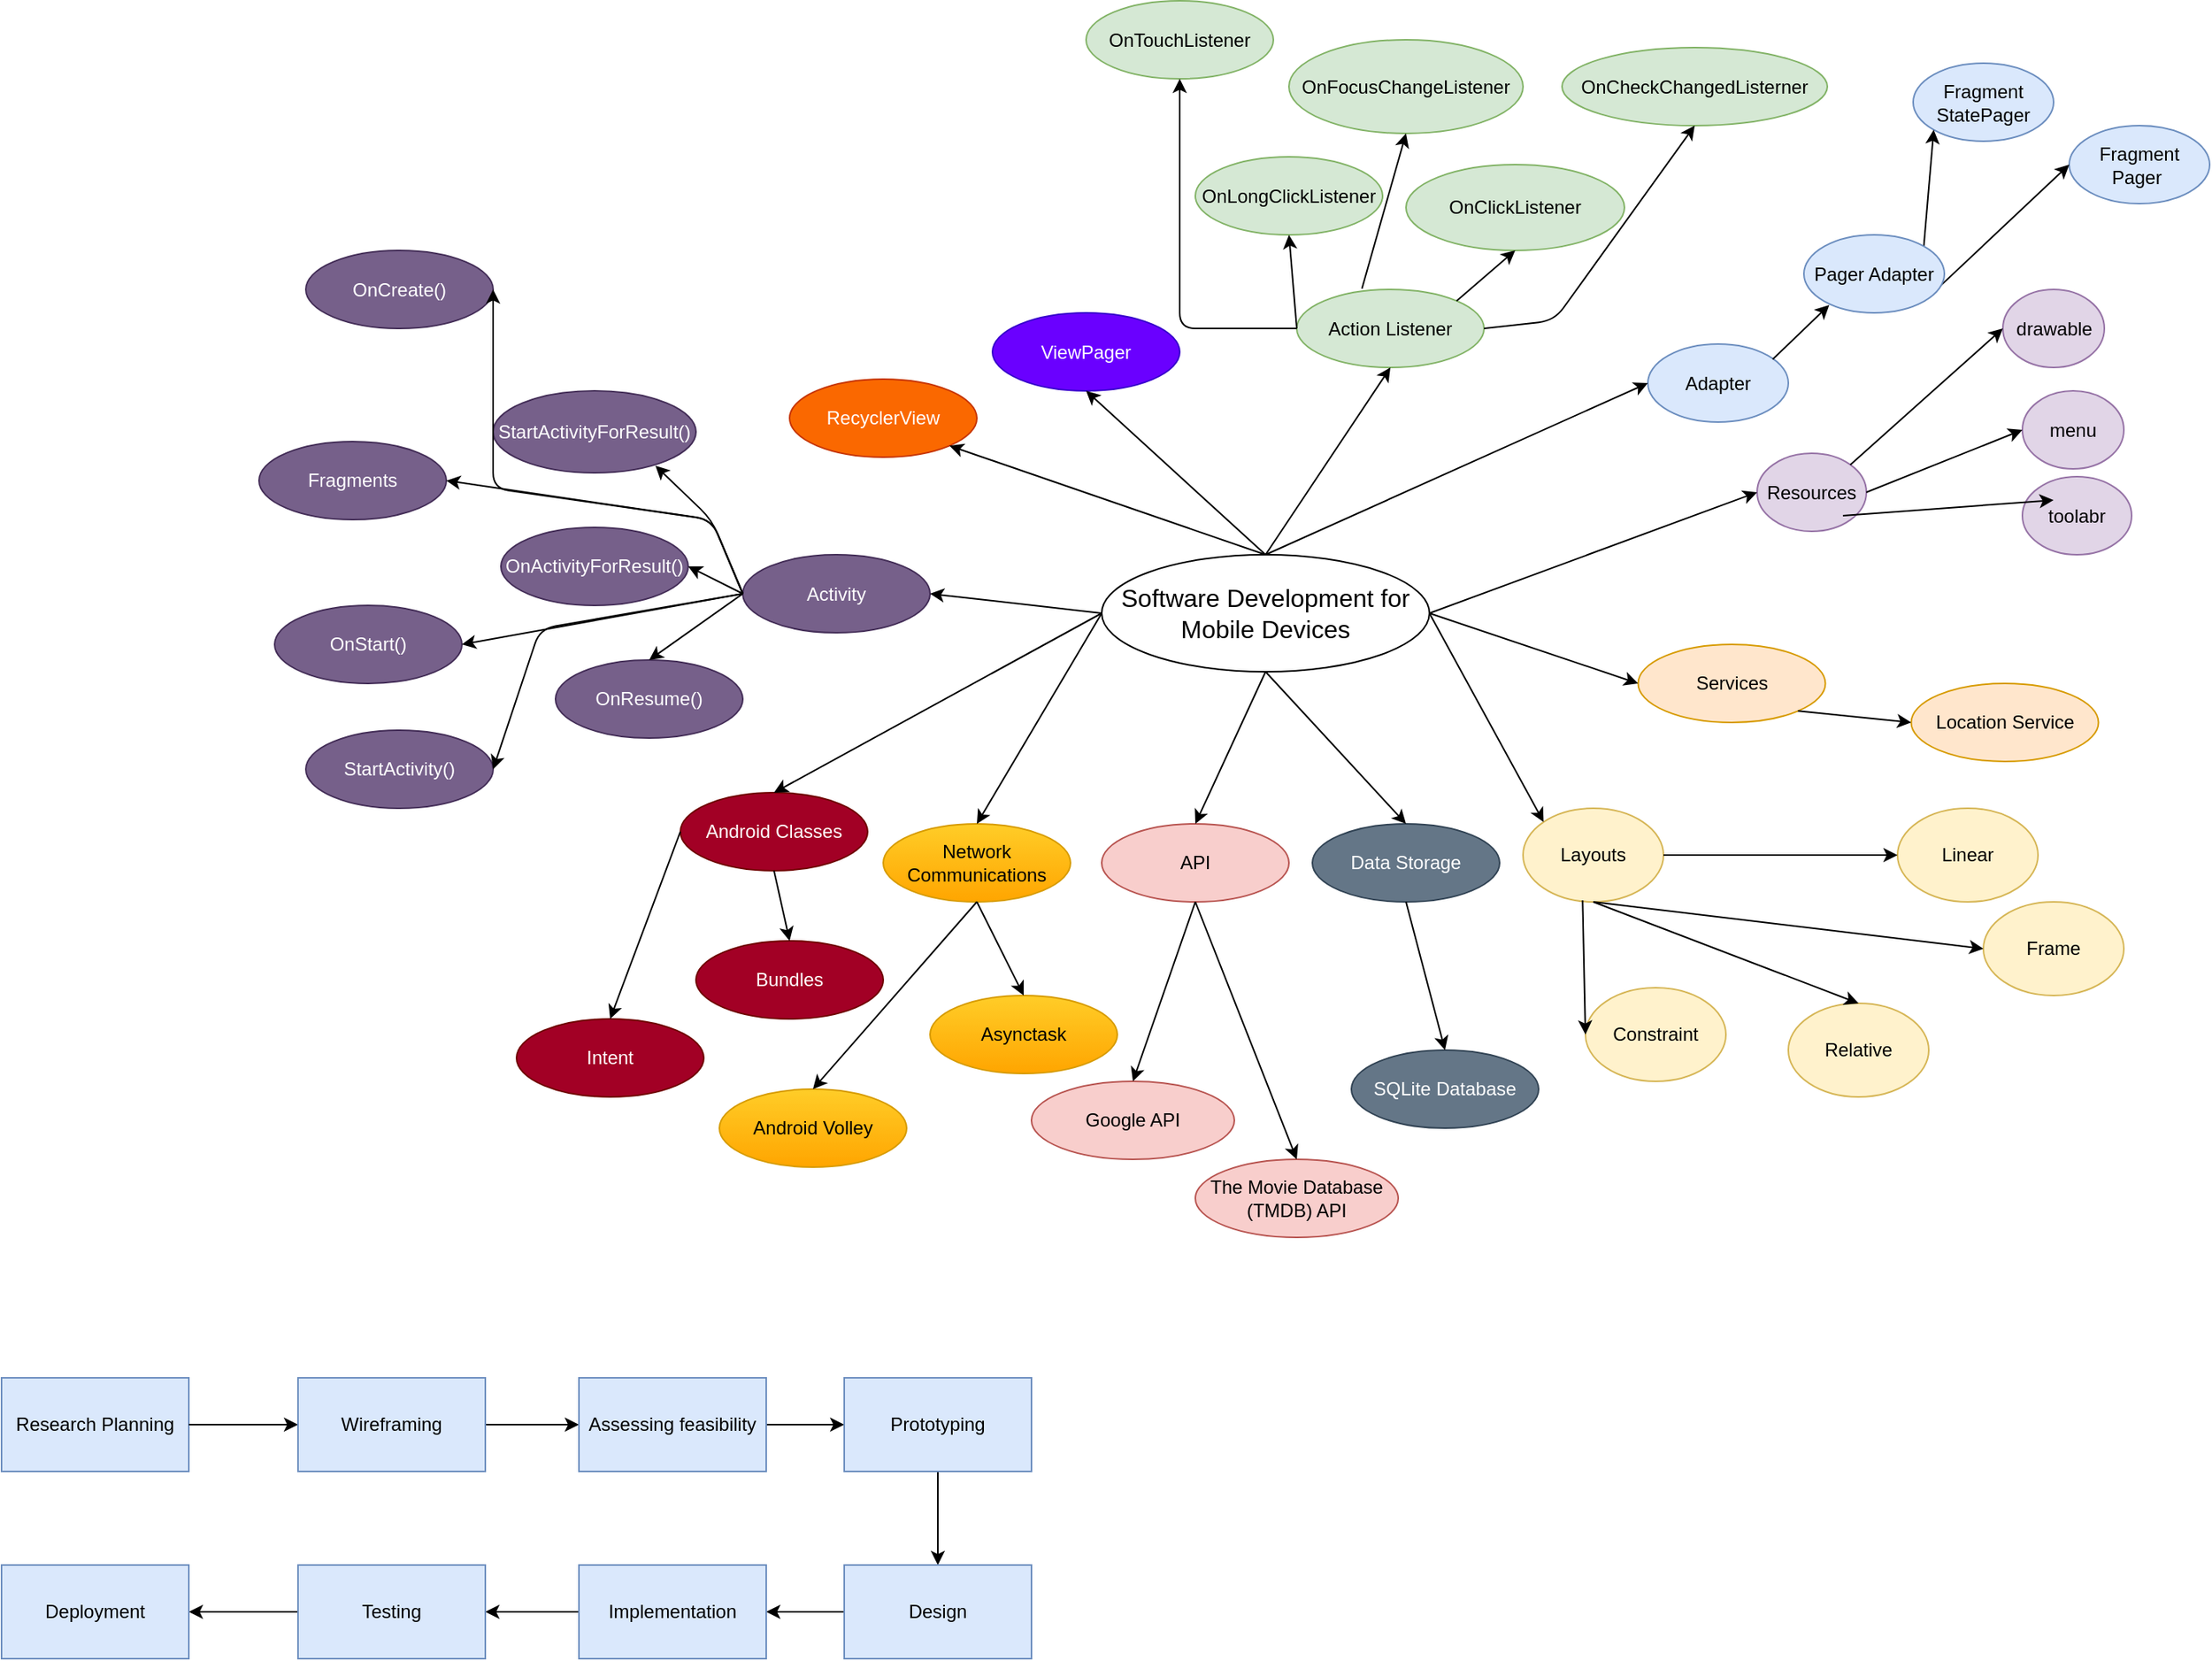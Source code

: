 <mxfile version="13.10.9" type="github">
  <diagram id="_IcGMIGTIdPKFYpLK2mo" name="Page-1">
    <mxGraphModel dx="4063" dy="2131" grid="1" gridSize="10" guides="1" tooltips="1" connect="1" arrows="1" fold="1" page="1" pageScale="1" pageWidth="850" pageHeight="1100" math="0" shadow="0">
      <root>
        <mxCell id="0" />
        <mxCell id="1" parent="0" />
        <mxCell id="GZ2_ms9fhdKO5eDh5p_e-1" value="&lt;font style=&quot;font-size: 16px&quot;&gt;Software Development for Mobile Devices&lt;/font&gt;" style="ellipse;whiteSpace=wrap;html=1;" parent="1" vertex="1">
          <mxGeometry x="800" y="372.5" width="210" height="75" as="geometry" />
        </mxCell>
        <mxCell id="vNKZ11IszwrZXHyL2043-1" value="Research Planning" style="rounded=0;whiteSpace=wrap;html=1;fillColor=#dae8fc;strokeColor=#6c8ebf;" parent="1" vertex="1">
          <mxGeometry x="95" y="900" width="120" height="60" as="geometry" />
        </mxCell>
        <mxCell id="vNKZ11IszwrZXHyL2043-2" value="" style="endArrow=classic;html=1;exitX=1;exitY=0.5;exitDx=0;exitDy=0;" parent="1" source="vNKZ11IszwrZXHyL2043-1" edge="1">
          <mxGeometry width="50" height="50" relative="1" as="geometry">
            <mxPoint x="265" y="950" as="sourcePoint" />
            <mxPoint x="285" y="930" as="targetPoint" />
          </mxGeometry>
        </mxCell>
        <mxCell id="vNKZ11IszwrZXHyL2043-14" value="" style="edgeStyle=orthogonalEdgeStyle;rounded=0;orthogonalLoop=1;jettySize=auto;html=1;" parent="1" source="vNKZ11IszwrZXHyL2043-3" target="vNKZ11IszwrZXHyL2043-4" edge="1">
          <mxGeometry relative="1" as="geometry" />
        </mxCell>
        <mxCell id="vNKZ11IszwrZXHyL2043-3" value="Wireframing" style="rounded=0;whiteSpace=wrap;html=1;fillColor=#dae8fc;strokeColor=#6c8ebf;" parent="1" vertex="1">
          <mxGeometry x="285" y="900" width="120" height="60" as="geometry" />
        </mxCell>
        <mxCell id="vNKZ11IszwrZXHyL2043-15" value="" style="edgeStyle=orthogonalEdgeStyle;rounded=0;orthogonalLoop=1;jettySize=auto;html=1;" parent="1" source="vNKZ11IszwrZXHyL2043-4" target="vNKZ11IszwrZXHyL2043-5" edge="1">
          <mxGeometry relative="1" as="geometry" />
        </mxCell>
        <mxCell id="vNKZ11IszwrZXHyL2043-4" value="Assessing feasibility" style="rounded=0;whiteSpace=wrap;html=1;fillColor=#dae8fc;strokeColor=#6c8ebf;" parent="1" vertex="1">
          <mxGeometry x="465" y="900" width="120" height="60" as="geometry" />
        </mxCell>
        <mxCell id="vNKZ11IszwrZXHyL2043-16" value="" style="edgeStyle=orthogonalEdgeStyle;rounded=0;orthogonalLoop=1;jettySize=auto;html=1;" parent="1" source="vNKZ11IszwrZXHyL2043-5" target="vNKZ11IszwrZXHyL2043-7" edge="1">
          <mxGeometry relative="1" as="geometry" />
        </mxCell>
        <mxCell id="vNKZ11IszwrZXHyL2043-5" value="Prototyping" style="rounded=0;whiteSpace=wrap;html=1;fillColor=#dae8fc;strokeColor=#6c8ebf;" parent="1" vertex="1">
          <mxGeometry x="635" y="900" width="120" height="60" as="geometry" />
        </mxCell>
        <mxCell id="vNKZ11IszwrZXHyL2043-17" value="" style="edgeStyle=orthogonalEdgeStyle;rounded=0;orthogonalLoop=1;jettySize=auto;html=1;" parent="1" source="vNKZ11IszwrZXHyL2043-7" target="vNKZ11IszwrZXHyL2043-8" edge="1">
          <mxGeometry relative="1" as="geometry" />
        </mxCell>
        <mxCell id="vNKZ11IszwrZXHyL2043-7" value="Design" style="rounded=0;whiteSpace=wrap;html=1;fillColor=#dae8fc;strokeColor=#6c8ebf;" parent="1" vertex="1">
          <mxGeometry x="635" y="1020" width="120" height="60" as="geometry" />
        </mxCell>
        <mxCell id="vNKZ11IszwrZXHyL2043-18" value="" style="edgeStyle=orthogonalEdgeStyle;rounded=0;orthogonalLoop=1;jettySize=auto;html=1;" parent="1" source="vNKZ11IszwrZXHyL2043-8" target="vNKZ11IszwrZXHyL2043-9" edge="1">
          <mxGeometry relative="1" as="geometry" />
        </mxCell>
        <mxCell id="vNKZ11IszwrZXHyL2043-8" value="Implementation" style="rounded=0;whiteSpace=wrap;html=1;fillColor=#dae8fc;strokeColor=#6c8ebf;" parent="1" vertex="1">
          <mxGeometry x="465" y="1020" width="120" height="60" as="geometry" />
        </mxCell>
        <mxCell id="vNKZ11IszwrZXHyL2043-19" value="" style="edgeStyle=orthogonalEdgeStyle;rounded=0;orthogonalLoop=1;jettySize=auto;html=1;" parent="1" source="vNKZ11IszwrZXHyL2043-9" target="vNKZ11IszwrZXHyL2043-10" edge="1">
          <mxGeometry relative="1" as="geometry" />
        </mxCell>
        <mxCell id="vNKZ11IszwrZXHyL2043-9" value="Testing" style="rounded=0;whiteSpace=wrap;html=1;fillColor=#dae8fc;strokeColor=#6c8ebf;" parent="1" vertex="1">
          <mxGeometry x="285" y="1020" width="120" height="60" as="geometry" />
        </mxCell>
        <mxCell id="vNKZ11IszwrZXHyL2043-10" value="Deployment" style="rounded=0;whiteSpace=wrap;html=1;fillColor=#dae8fc;strokeColor=#6c8ebf;" parent="1" vertex="1">
          <mxGeometry x="95" y="1020" width="120" height="60" as="geometry" />
        </mxCell>
        <mxCell id="vNKZ11IszwrZXHyL2043-20" value="Layouts" style="ellipse;whiteSpace=wrap;html=1;fillColor=#fff2cc;strokeColor=#d6b656;" parent="1" vertex="1">
          <mxGeometry x="1070" y="535" width="90" height="60" as="geometry" />
        </mxCell>
        <mxCell id="vNKZ11IszwrZXHyL2043-21" value="Adapter" style="ellipse;whiteSpace=wrap;html=1;fillColor=#dae8fc;strokeColor=#6c8ebf;" parent="1" vertex="1">
          <mxGeometry x="1150" y="237.5" width="90" height="50" as="geometry" />
        </mxCell>
        <mxCell id="vNKZ11IszwrZXHyL2043-22" value="Services" style="ellipse;whiteSpace=wrap;html=1;fillColor=#ffe6cc;strokeColor=#d79b00;" parent="1" vertex="1">
          <mxGeometry x="1143.75" y="430" width="120" height="50" as="geometry" />
        </mxCell>
        <mxCell id="vNKZ11IszwrZXHyL2043-25" value="Action Listener" style="ellipse;whiteSpace=wrap;html=1;fillColor=#d5e8d4;strokeColor=#82b366;" parent="1" vertex="1">
          <mxGeometry x="925" y="202.5" width="120" height="50" as="geometry" />
        </mxCell>
        <mxCell id="vNKZ11IszwrZXHyL2043-26" value="Relative" style="ellipse;whiteSpace=wrap;html=1;fillColor=#fff2cc;strokeColor=#d6b656;" parent="1" vertex="1">
          <mxGeometry x="1240" y="660" width="90" height="60" as="geometry" />
        </mxCell>
        <mxCell id="vNKZ11IszwrZXHyL2043-27" value="Constraint" style="ellipse;whiteSpace=wrap;html=1;fillColor=#fff2cc;strokeColor=#d6b656;" parent="1" vertex="1">
          <mxGeometry x="1110" y="650" width="90" height="60" as="geometry" />
        </mxCell>
        <mxCell id="vNKZ11IszwrZXHyL2043-28" value="Linear" style="ellipse;whiteSpace=wrap;html=1;fillColor=#fff2cc;strokeColor=#d6b656;" parent="1" vertex="1">
          <mxGeometry x="1310" y="535" width="90" height="60" as="geometry" />
        </mxCell>
        <mxCell id="vNKZ11IszwrZXHyL2043-29" value="Frame" style="ellipse;whiteSpace=wrap;html=1;fillColor=#fff2cc;strokeColor=#d6b656;" parent="1" vertex="1">
          <mxGeometry x="1365" y="595" width="90" height="60" as="geometry" />
        </mxCell>
        <mxCell id="vNKZ11IszwrZXHyL2043-35" value="" style="endArrow=classic;html=1;exitX=1;exitY=0.5;exitDx=0;exitDy=0;entryX=0;entryY=0.5;entryDx=0;entryDy=0;" parent="1" source="vNKZ11IszwrZXHyL2043-20" target="vNKZ11IszwrZXHyL2043-28" edge="1">
          <mxGeometry width="50" height="50" relative="1" as="geometry">
            <mxPoint x="1095" y="665" as="sourcePoint" />
            <mxPoint x="1145" y="665" as="targetPoint" />
          </mxGeometry>
        </mxCell>
        <mxCell id="vNKZ11IszwrZXHyL2043-36" value="" style="endArrow=classic;html=1;exitX=0.5;exitY=1;exitDx=0;exitDy=0;entryX=0;entryY=0.5;entryDx=0;entryDy=0;" parent="1" source="vNKZ11IszwrZXHyL2043-20" target="vNKZ11IszwrZXHyL2043-29" edge="1">
          <mxGeometry width="50" height="50" relative="1" as="geometry">
            <mxPoint x="995" y="755" as="sourcePoint" />
            <mxPoint x="1045" y="705" as="targetPoint" />
          </mxGeometry>
        </mxCell>
        <mxCell id="vNKZ11IszwrZXHyL2043-37" value="" style="endArrow=classic;html=1;exitX=0.424;exitY=0.983;exitDx=0;exitDy=0;exitPerimeter=0;entryX=0;entryY=0.5;entryDx=0;entryDy=0;" parent="1" source="vNKZ11IszwrZXHyL2043-20" target="vNKZ11IszwrZXHyL2043-27" edge="1">
          <mxGeometry width="50" height="50" relative="1" as="geometry">
            <mxPoint x="925" y="745" as="sourcePoint" />
            <mxPoint x="975" y="695" as="targetPoint" />
          </mxGeometry>
        </mxCell>
        <mxCell id="vNKZ11IszwrZXHyL2043-39" value="Fragment Pager&amp;nbsp;" style="ellipse;whiteSpace=wrap;html=1;fillColor=#dae8fc;strokeColor=#6c8ebf;" parent="1" vertex="1">
          <mxGeometry x="1420" y="97.5" width="90" height="50" as="geometry" />
        </mxCell>
        <mxCell id="vNKZ11IszwrZXHyL2043-40" value="Fragment StatePager" style="ellipse;whiteSpace=wrap;html=1;fillColor=#dae8fc;strokeColor=#6c8ebf;" parent="1" vertex="1">
          <mxGeometry x="1320" y="57.5" width="90" height="50" as="geometry" />
        </mxCell>
        <mxCell id="vNKZ11IszwrZXHyL2043-41" value="" style="endArrow=classic;html=1;exitX=1;exitY=1;exitDx=0;exitDy=0;entryX=0;entryY=0.5;entryDx=0;entryDy=0;" parent="1" source="vNKZ11IszwrZXHyL2043-53" target="vNKZ11IszwrZXHyL2043-39" edge="1">
          <mxGeometry width="50" height="50" relative="1" as="geometry">
            <mxPoint x="1220" y="507.5" as="sourcePoint" />
            <mxPoint x="1270" y="457.5" as="targetPoint" />
          </mxGeometry>
        </mxCell>
        <mxCell id="vNKZ11IszwrZXHyL2043-42" value="" style="endArrow=classic;html=1;exitX=1;exitY=0;exitDx=0;exitDy=0;entryX=0;entryY=1;entryDx=0;entryDy=0;" parent="1" source="vNKZ11IszwrZXHyL2043-53" target="vNKZ11IszwrZXHyL2043-40" edge="1">
          <mxGeometry width="50" height="50" relative="1" as="geometry">
            <mxPoint x="1430" y="337.5" as="sourcePoint" />
            <mxPoint x="1480" y="287.5" as="targetPoint" />
          </mxGeometry>
        </mxCell>
        <mxCell id="vNKZ11IszwrZXHyL2043-43" value="OnClickListener" style="ellipse;whiteSpace=wrap;html=1;fillColor=#d5e8d4;strokeColor=#82b366;" parent="1" vertex="1">
          <mxGeometry x="995" y="122.5" width="140" height="55" as="geometry" />
        </mxCell>
        <mxCell id="vNKZ11IszwrZXHyL2043-44" value="OnCheckChangedListerner" style="ellipse;whiteSpace=wrap;html=1;fillColor=#d5e8d4;strokeColor=#82b366;" parent="1" vertex="1">
          <mxGeometry x="1095" y="47.5" width="170" height="50" as="geometry" />
        </mxCell>
        <mxCell id="vNKZ11IszwrZXHyL2043-45" value="OnTouchListener" style="ellipse;whiteSpace=wrap;html=1;fillColor=#d5e8d4;strokeColor=#82b366;" parent="1" vertex="1">
          <mxGeometry x="790" y="17.5" width="120" height="50" as="geometry" />
        </mxCell>
        <mxCell id="vNKZ11IszwrZXHyL2043-46" value="OnLongClickListener" style="ellipse;whiteSpace=wrap;html=1;fillColor=#d5e8d4;strokeColor=#82b366;" parent="1" vertex="1">
          <mxGeometry x="860" y="117.5" width="120" height="50" as="geometry" />
        </mxCell>
        <mxCell id="vNKZ11IszwrZXHyL2043-47" value="OnFocusChangeListener" style="ellipse;whiteSpace=wrap;html=1;fillColor=#d5e8d4;strokeColor=#82b366;" parent="1" vertex="1">
          <mxGeometry x="920" y="42.5" width="150" height="60" as="geometry" />
        </mxCell>
        <mxCell id="vNKZ11IszwrZXHyL2043-48" value="" style="endArrow=classic;html=1;exitX=0;exitY=0.5;exitDx=0;exitDy=0;entryX=0.5;entryY=1;entryDx=0;entryDy=0;" parent="1" source="vNKZ11IszwrZXHyL2043-25" target="vNKZ11IszwrZXHyL2043-46" edge="1">
          <mxGeometry width="50" height="50" relative="1" as="geometry">
            <mxPoint x="925" y="342.5" as="sourcePoint" />
            <mxPoint x="975" y="292.5" as="targetPoint" />
          </mxGeometry>
        </mxCell>
        <mxCell id="vNKZ11IszwrZXHyL2043-49" value="" style="endArrow=classic;html=1;entryX=0.5;entryY=1;entryDx=0;entryDy=0;exitX=0;exitY=0.5;exitDx=0;exitDy=0;" parent="1" source="vNKZ11IszwrZXHyL2043-25" target="vNKZ11IszwrZXHyL2043-45" edge="1">
          <mxGeometry width="50" height="50" relative="1" as="geometry">
            <mxPoint x="865" y="332.5" as="sourcePoint" />
            <mxPoint x="915" y="282.5" as="targetPoint" />
            <Array as="points">
              <mxPoint x="850" y="227.5" />
            </Array>
          </mxGeometry>
        </mxCell>
        <mxCell id="vNKZ11IszwrZXHyL2043-50" value="" style="endArrow=classic;html=1;entryX=0.5;entryY=1;entryDx=0;entryDy=0;exitX=1;exitY=0.5;exitDx=0;exitDy=0;" parent="1" source="vNKZ11IszwrZXHyL2043-25" target="vNKZ11IszwrZXHyL2043-44" edge="1">
          <mxGeometry width="50" height="50" relative="1" as="geometry">
            <mxPoint x="925" y="332.5" as="sourcePoint" />
            <mxPoint x="975" y="282.5" as="targetPoint" />
            <Array as="points">
              <mxPoint x="1090" y="222.5" />
            </Array>
          </mxGeometry>
        </mxCell>
        <mxCell id="vNKZ11IszwrZXHyL2043-51" value="" style="endArrow=classic;html=1;entryX=0.5;entryY=1;entryDx=0;entryDy=0;exitX=0.348;exitY=-0.009;exitDx=0;exitDy=0;exitPerimeter=0;" parent="1" source="vNKZ11IszwrZXHyL2043-25" target="vNKZ11IszwrZXHyL2043-47" edge="1">
          <mxGeometry width="50" height="50" relative="1" as="geometry">
            <mxPoint x="915" y="322.5" as="sourcePoint" />
            <mxPoint x="965" y="272.5" as="targetPoint" />
          </mxGeometry>
        </mxCell>
        <mxCell id="vNKZ11IszwrZXHyL2043-52" value="" style="endArrow=classic;html=1;entryX=0.5;entryY=1;entryDx=0;entryDy=0;exitX=1;exitY=0;exitDx=0;exitDy=0;" parent="1" source="vNKZ11IszwrZXHyL2043-25" target="vNKZ11IszwrZXHyL2043-43" edge="1">
          <mxGeometry width="50" height="50" relative="1" as="geometry">
            <mxPoint x="905" y="302.5" as="sourcePoint" />
            <mxPoint x="955" y="252.5" as="targetPoint" />
          </mxGeometry>
        </mxCell>
        <mxCell id="vNKZ11IszwrZXHyL2043-53" value="Pager Adapter" style="ellipse;whiteSpace=wrap;html=1;fillColor=#dae8fc;strokeColor=#6c8ebf;" parent="1" vertex="1">
          <mxGeometry x="1250" y="167.5" width="90" height="50" as="geometry" />
        </mxCell>
        <mxCell id="vNKZ11IszwrZXHyL2043-54" value="" style="endArrow=classic;html=1;exitX=1;exitY=0;exitDx=0;exitDy=0;entryX=0;entryY=1;entryDx=0;entryDy=0;" parent="1" edge="1">
          <mxGeometry width="50" height="50" relative="1" as="geometry">
            <mxPoint x="1230.004" y="247.239" as="sourcePoint" />
            <mxPoint x="1266.196" y="212.501" as="targetPoint" />
          </mxGeometry>
        </mxCell>
        <mxCell id="vNKZ11IszwrZXHyL2043-55" value="Location Service" style="ellipse;whiteSpace=wrap;html=1;fillColor=#ffe6cc;strokeColor=#d79b00;" parent="1" vertex="1">
          <mxGeometry x="1318.75" y="455" width="120" height="50" as="geometry" />
        </mxCell>
        <mxCell id="vNKZ11IszwrZXHyL2043-56" value="API" style="ellipse;whiteSpace=wrap;html=1;fillColor=#f8cecc;strokeColor=#b85450;" parent="1" vertex="1">
          <mxGeometry x="800" y="545" width="120" height="50" as="geometry" />
        </mxCell>
        <mxCell id="vNKZ11IszwrZXHyL2043-57" value="Resources" style="ellipse;whiteSpace=wrap;html=1;fillColor=#e1d5e7;strokeColor=#9673a6;" parent="1" vertex="1">
          <mxGeometry x="1220" y="307.5" width="70" height="50" as="geometry" />
        </mxCell>
        <mxCell id="vNKZ11IszwrZXHyL2043-59" value="drawable" style="ellipse;whiteSpace=wrap;html=1;fillColor=#e1d5e7;strokeColor=#9673a6;" parent="1" vertex="1">
          <mxGeometry x="1377.5" y="202.5" width="65" height="50" as="geometry" />
        </mxCell>
        <mxCell id="vNKZ11IszwrZXHyL2043-60" value="menu" style="ellipse;whiteSpace=wrap;html=1;fillColor=#e1d5e7;strokeColor=#9673a6;" parent="1" vertex="1">
          <mxGeometry x="1390" y="267.5" width="65" height="50" as="geometry" />
        </mxCell>
        <mxCell id="vNKZ11IszwrZXHyL2043-61" value="toolabr" style="ellipse;whiteSpace=wrap;html=1;fillColor=#e1d5e7;strokeColor=#9673a6;" parent="1" vertex="1">
          <mxGeometry x="1390" y="322.5" width="70" height="50" as="geometry" />
        </mxCell>
        <mxCell id="vNKZ11IszwrZXHyL2043-62" value="" style="endArrow=classic;html=1;exitX=1;exitY=1;exitDx=0;exitDy=0;entryX=0;entryY=0.5;entryDx=0;entryDy=0;" parent="1" source="vNKZ11IszwrZXHyL2043-22" target="vNKZ11IszwrZXHyL2043-55" edge="1">
          <mxGeometry width="50" height="50" relative="1" as="geometry">
            <mxPoint x="1033.75" y="705" as="sourcePoint" />
            <mxPoint x="1083.75" y="655" as="targetPoint" />
          </mxGeometry>
        </mxCell>
        <mxCell id="vNKZ11IszwrZXHyL2043-63" value="" style="endArrow=classic;html=1;exitX=1;exitY=0;exitDx=0;exitDy=0;entryX=0;entryY=0.5;entryDx=0;entryDy=0;" parent="1" source="vNKZ11IszwrZXHyL2043-57" target="vNKZ11IszwrZXHyL2043-59" edge="1">
          <mxGeometry width="50" height="50" relative="1" as="geometry">
            <mxPoint x="1595" y="557.5" as="sourcePoint" />
            <mxPoint x="1645" y="507.5" as="targetPoint" />
          </mxGeometry>
        </mxCell>
        <mxCell id="vNKZ11IszwrZXHyL2043-64" value="" style="endArrow=classic;html=1;exitX=1;exitY=0.5;exitDx=0;exitDy=0;entryX=0;entryY=0.5;entryDx=0;entryDy=0;" parent="1" source="vNKZ11IszwrZXHyL2043-57" target="vNKZ11IszwrZXHyL2043-60" edge="1">
          <mxGeometry width="50" height="50" relative="1" as="geometry">
            <mxPoint x="1555" y="427.5" as="sourcePoint" />
            <mxPoint x="1605" y="377.5" as="targetPoint" />
          </mxGeometry>
        </mxCell>
        <mxCell id="vNKZ11IszwrZXHyL2043-65" value="" style="endArrow=classic;html=1;exitX=0.5;exitY=1;exitDx=0;exitDy=0;entryX=0;entryY=0.5;entryDx=0;entryDy=0;" parent="1" edge="1">
          <mxGeometry width="50" height="50" relative="1" as="geometry">
            <mxPoint x="1275" y="347.5" as="sourcePoint" />
            <mxPoint x="1410" y="337.5" as="targetPoint" />
          </mxGeometry>
        </mxCell>
        <mxCell id="vNKZ11IszwrZXHyL2043-66" value="Google API" style="ellipse;whiteSpace=wrap;html=1;fillColor=#f8cecc;strokeColor=#b85450;" parent="1" vertex="1">
          <mxGeometry x="755" y="710" width="130" height="50" as="geometry" />
        </mxCell>
        <mxCell id="vNKZ11IszwrZXHyL2043-67" value="The Movie Database (TMDB) API" style="ellipse;whiteSpace=wrap;html=1;fillColor=#f8cecc;strokeColor=#b85450;" parent="1" vertex="1">
          <mxGeometry x="860" y="760" width="130" height="50" as="geometry" />
        </mxCell>
        <mxCell id="vNKZ11IszwrZXHyL2043-69" value="Data Storage" style="ellipse;whiteSpace=wrap;html=1;fillColor=#647687;strokeColor=#314354;fontColor=#ffffff;" parent="1" vertex="1">
          <mxGeometry x="935" y="545" width="120" height="50" as="geometry" />
        </mxCell>
        <mxCell id="vNKZ11IszwrZXHyL2043-70" value="SQLite Database" style="ellipse;whiteSpace=wrap;html=1;fillColor=#647687;strokeColor=#314354;fontColor=#ffffff;" parent="1" vertex="1">
          <mxGeometry x="960" y="690" width="120" height="50" as="geometry" />
        </mxCell>
        <mxCell id="vNKZ11IszwrZXHyL2043-72" value="" style="endArrow=classic;html=1;entryX=0.5;entryY=0;entryDx=0;entryDy=0;exitX=0.5;exitY=1;exitDx=0;exitDy=0;" parent="1" source="vNKZ11IszwrZXHyL2043-69" target="vNKZ11IszwrZXHyL2043-70" edge="1">
          <mxGeometry width="50" height="50" relative="1" as="geometry">
            <mxPoint x="300" y="820" as="sourcePoint" />
            <mxPoint x="350" y="770" as="targetPoint" />
          </mxGeometry>
        </mxCell>
        <mxCell id="vNKZ11IszwrZXHyL2043-75" value="Network Communications" style="ellipse;whiteSpace=wrap;html=1;fillColor=#ffcd28;strokeColor=#d79b00;gradientColor=#ffa500;" parent="1" vertex="1">
          <mxGeometry x="660" y="545" width="120" height="50" as="geometry" />
        </mxCell>
        <mxCell id="vNKZ11IszwrZXHyL2043-76" value="Android Volley" style="ellipse;whiteSpace=wrap;html=1;fillColor=#ffcd28;strokeColor=#d79b00;gradientColor=#ffa500;" parent="1" vertex="1">
          <mxGeometry x="555" y="715" width="120" height="50" as="geometry" />
        </mxCell>
        <mxCell id="vNKZ11IszwrZXHyL2043-77" value="Asynctask" style="ellipse;whiteSpace=wrap;html=1;fillColor=#ffcd28;strokeColor=#d79b00;gradientColor=#ffa500;" parent="1" vertex="1">
          <mxGeometry x="690" y="655" width="120" height="50" as="geometry" />
        </mxCell>
        <mxCell id="vNKZ11IszwrZXHyL2043-78" value="" style="endArrow=classic;html=1;exitX=0.5;exitY=1;exitDx=0;exitDy=0;entryX=0.5;entryY=0;entryDx=0;entryDy=0;" parent="1" source="vNKZ11IszwrZXHyL2043-56" target="vNKZ11IszwrZXHyL2043-66" edge="1">
          <mxGeometry width="50" height="50" relative="1" as="geometry">
            <mxPoint x="360" y="670" as="sourcePoint" />
            <mxPoint x="410" y="620" as="targetPoint" />
          </mxGeometry>
        </mxCell>
        <mxCell id="vNKZ11IszwrZXHyL2043-79" value="" style="endArrow=classic;html=1;exitX=0.5;exitY=1;exitDx=0;exitDy=0;entryX=0.5;entryY=0;entryDx=0;entryDy=0;" parent="1" source="vNKZ11IszwrZXHyL2043-56" target="vNKZ11IszwrZXHyL2043-67" edge="1">
          <mxGeometry width="50" height="50" relative="1" as="geometry">
            <mxPoint x="700" y="800" as="sourcePoint" />
            <mxPoint x="750" y="750" as="targetPoint" />
          </mxGeometry>
        </mxCell>
        <mxCell id="vNKZ11IszwrZXHyL2043-80" value="" style="endArrow=classic;html=1;entryX=0.5;entryY=0;entryDx=0;entryDy=0;exitX=0.5;exitY=1;exitDx=0;exitDy=0;" parent="1" source="vNKZ11IszwrZXHyL2043-75" target="vNKZ11IszwrZXHyL2043-76" edge="1">
          <mxGeometry width="50" height="50" relative="1" as="geometry">
            <mxPoint x="180" y="630" as="sourcePoint" />
            <mxPoint x="230" y="580" as="targetPoint" />
          </mxGeometry>
        </mxCell>
        <mxCell id="vNKZ11IszwrZXHyL2043-81" value="" style="endArrow=classic;html=1;entryX=0.5;entryY=0;entryDx=0;entryDy=0;exitX=0.5;exitY=1;exitDx=0;exitDy=0;" parent="1" source="vNKZ11IszwrZXHyL2043-75" target="vNKZ11IszwrZXHyL2043-77" edge="1">
          <mxGeometry width="50" height="50" relative="1" as="geometry">
            <mxPoint x="170" y="660" as="sourcePoint" />
            <mxPoint x="220" y="610" as="targetPoint" />
          </mxGeometry>
        </mxCell>
        <mxCell id="vNKZ11IszwrZXHyL2043-86" value="" style="endArrow=classic;html=1;exitX=0.5;exitY=1;exitDx=0;exitDy=0;entryX=0.5;entryY=0;entryDx=0;entryDy=0;" parent="1" source="vNKZ11IszwrZXHyL2043-20" target="vNKZ11IszwrZXHyL2043-26" edge="1">
          <mxGeometry width="50" height="50" relative="1" as="geometry">
            <mxPoint x="940" y="640" as="sourcePoint" />
            <mxPoint x="990" y="590" as="targetPoint" />
          </mxGeometry>
        </mxCell>
        <mxCell id="qQE6cvNpX0UEHmi42WXw-1" value="RecyclerView" style="ellipse;whiteSpace=wrap;html=1;fillColor=#fa6800;strokeColor=#C73500;fontColor=#ffffff;" vertex="1" parent="1">
          <mxGeometry x="600" y="260" width="120" height="50" as="geometry" />
        </mxCell>
        <mxCell id="qQE6cvNpX0UEHmi42WXw-2" value="Intent" style="ellipse;whiteSpace=wrap;html=1;fillColor=#a20025;strokeColor=#6F0000;fontColor=#ffffff;" vertex="1" parent="1">
          <mxGeometry x="425" y="670" width="120" height="50" as="geometry" />
        </mxCell>
        <mxCell id="qQE6cvNpX0UEHmi42WXw-3" value="Bundles" style="ellipse;whiteSpace=wrap;html=1;fillColor=#a20025;strokeColor=#6F0000;fontColor=#ffffff;" vertex="1" parent="1">
          <mxGeometry x="540" y="620" width="120" height="50" as="geometry" />
        </mxCell>
        <mxCell id="qQE6cvNpX0UEHmi42WXw-4" value="ViewPager" style="ellipse;whiteSpace=wrap;html=1;fillColor=#6a00ff;strokeColor=#3700CC;fontColor=#ffffff;" vertex="1" parent="1">
          <mxGeometry x="730" y="217.5" width="120" height="50" as="geometry" />
        </mxCell>
        <mxCell id="qQE6cvNpX0UEHmi42WXw-5" value="Android Classes" style="ellipse;whiteSpace=wrap;html=1;fillColor=#a20025;strokeColor=#6F0000;fontColor=#ffffff;" vertex="1" parent="1">
          <mxGeometry x="530" y="525" width="120" height="50" as="geometry" />
        </mxCell>
        <mxCell id="qQE6cvNpX0UEHmi42WXw-6" value="" style="endArrow=classic;html=1;entryX=0.5;entryY=0;entryDx=0;entryDy=0;exitX=0;exitY=0.5;exitDx=0;exitDy=0;" edge="1" parent="1" source="qQE6cvNpX0UEHmi42WXw-5" target="qQE6cvNpX0UEHmi42WXw-2">
          <mxGeometry width="50" height="50" relative="1" as="geometry">
            <mxPoint x="320" y="740" as="sourcePoint" />
            <mxPoint x="370" y="690" as="targetPoint" />
          </mxGeometry>
        </mxCell>
        <mxCell id="qQE6cvNpX0UEHmi42WXw-7" value="" style="endArrow=classic;html=1;entryX=0.5;entryY=0;entryDx=0;entryDy=0;exitX=0.5;exitY=1;exitDx=0;exitDy=0;" edge="1" parent="1" source="qQE6cvNpX0UEHmi42WXw-5" target="qQE6cvNpX0UEHmi42WXw-3">
          <mxGeometry width="50" height="50" relative="1" as="geometry">
            <mxPoint x="370" y="810" as="sourcePoint" />
            <mxPoint x="420" y="760" as="targetPoint" />
          </mxGeometry>
        </mxCell>
        <mxCell id="qQE6cvNpX0UEHmi42WXw-17" value="Fragments" style="ellipse;whiteSpace=wrap;html=1;fillColor=#76608a;strokeColor=#432D57;fontColor=#ffffff;" vertex="1" parent="1">
          <mxGeometry x="260" y="300" width="120" height="50" as="geometry" />
        </mxCell>
        <mxCell id="qQE6cvNpX0UEHmi42WXw-20" value="OnResume()" style="ellipse;whiteSpace=wrap;html=1;fillColor=#76608a;strokeColor=#432D57;fontColor=#ffffff;" vertex="1" parent="1">
          <mxGeometry x="450" y="440" width="120" height="50" as="geometry" />
        </mxCell>
        <mxCell id="qQE6cvNpX0UEHmi42WXw-21" value="OnActivityForResult()" style="ellipse;whiteSpace=wrap;html=1;fillColor=#76608a;strokeColor=#432D57;fontColor=#ffffff;" vertex="1" parent="1">
          <mxGeometry x="415" y="355" width="120" height="50" as="geometry" />
        </mxCell>
        <mxCell id="qQE6cvNpX0UEHmi42WXw-22" value="Activity" style="ellipse;whiteSpace=wrap;html=1;fillColor=#76608a;strokeColor=#432D57;fontColor=#ffffff;" vertex="1" parent="1">
          <mxGeometry x="570" y="372.5" width="120" height="50" as="geometry" />
        </mxCell>
        <mxCell id="qQE6cvNpX0UEHmi42WXw-23" value="StartActivityForResult()" style="ellipse;whiteSpace=wrap;html=1;fillColor=#76608a;strokeColor=#432D57;fontColor=#ffffff;" vertex="1" parent="1">
          <mxGeometry x="410" y="267.5" width="130" height="52.5" as="geometry" />
        </mxCell>
        <mxCell id="qQE6cvNpX0UEHmi42WXw-24" value="StartActivity()" style="ellipse;whiteSpace=wrap;html=1;fillColor=#76608a;strokeColor=#432D57;fontColor=#ffffff;" vertex="1" parent="1">
          <mxGeometry x="290" y="485" width="120" height="50" as="geometry" />
        </mxCell>
        <mxCell id="qQE6cvNpX0UEHmi42WXw-25" value="OnStart()" style="ellipse;whiteSpace=wrap;html=1;fillColor=#76608a;strokeColor=#432D57;fontColor=#ffffff;" vertex="1" parent="1">
          <mxGeometry x="270" y="405" width="120" height="50" as="geometry" />
        </mxCell>
        <mxCell id="qQE6cvNpX0UEHmi42WXw-26" value="OnCreate()" style="ellipse;whiteSpace=wrap;html=1;fillColor=#76608a;strokeColor=#432D57;fontColor=#ffffff;" vertex="1" parent="1">
          <mxGeometry x="290" y="177.5" width="120" height="50" as="geometry" />
        </mxCell>
        <mxCell id="qQE6cvNpX0UEHmi42WXw-27" value="" style="endArrow=classic;html=1;exitX=0;exitY=0.5;exitDx=0;exitDy=0;entryX=1;entryY=0.5;entryDx=0;entryDy=0;" edge="1" parent="1" source="qQE6cvNpX0UEHmi42WXw-22" target="qQE6cvNpX0UEHmi42WXw-25">
          <mxGeometry width="50" height="50" relative="1" as="geometry">
            <mxPoint x="380" y="610" as="sourcePoint" />
            <mxPoint x="430" y="560" as="targetPoint" />
          </mxGeometry>
        </mxCell>
        <mxCell id="qQE6cvNpX0UEHmi42WXw-28" value="" style="endArrow=classic;html=1;entryX=1;entryY=0.5;entryDx=0;entryDy=0;exitX=0;exitY=0.5;exitDx=0;exitDy=0;" edge="1" parent="1" source="qQE6cvNpX0UEHmi42WXw-22" target="qQE6cvNpX0UEHmi42WXw-24">
          <mxGeometry width="50" height="50" relative="1" as="geometry">
            <mxPoint x="360" y="570" as="sourcePoint" />
            <mxPoint x="410" y="520" as="targetPoint" />
            <Array as="points">
              <mxPoint x="440" y="420" />
            </Array>
          </mxGeometry>
        </mxCell>
        <mxCell id="qQE6cvNpX0UEHmi42WXw-29" value="" style="endArrow=classic;html=1;entryX=0.5;entryY=0;entryDx=0;entryDy=0;exitX=0;exitY=0.5;exitDx=0;exitDy=0;" edge="1" parent="1" source="qQE6cvNpX0UEHmi42WXw-22" target="qQE6cvNpX0UEHmi42WXw-20">
          <mxGeometry width="50" height="50" relative="1" as="geometry">
            <mxPoint x="440" y="560" as="sourcePoint" />
            <mxPoint x="490" y="510" as="targetPoint" />
          </mxGeometry>
        </mxCell>
        <mxCell id="qQE6cvNpX0UEHmi42WXw-30" value="" style="endArrow=classic;html=1;entryX=1;entryY=0.5;entryDx=0;entryDy=0;exitX=0;exitY=0.5;exitDx=0;exitDy=0;" edge="1" parent="1" source="qQE6cvNpX0UEHmi42WXw-22" target="qQE6cvNpX0UEHmi42WXw-21">
          <mxGeometry width="50" height="50" relative="1" as="geometry">
            <mxPoint x="600" y="340" as="sourcePoint" />
            <mxPoint x="650" y="290" as="targetPoint" />
          </mxGeometry>
        </mxCell>
        <mxCell id="qQE6cvNpX0UEHmi42WXw-31" value="" style="endArrow=classic;html=1;entryX=1;entryY=0.5;entryDx=0;entryDy=0;exitX=0;exitY=0.5;exitDx=0;exitDy=0;" edge="1" parent="1" source="qQE6cvNpX0UEHmi42WXw-22" target="qQE6cvNpX0UEHmi42WXw-17">
          <mxGeometry width="50" height="50" relative="1" as="geometry">
            <mxPoint x="630" y="360" as="sourcePoint" />
            <mxPoint x="680" y="310" as="targetPoint" />
            <Array as="points">
              <mxPoint x="550" y="350" />
            </Array>
          </mxGeometry>
        </mxCell>
        <mxCell id="qQE6cvNpX0UEHmi42WXw-32" value="" style="endArrow=classic;html=1;entryX=0.8;entryY=0.913;entryDx=0;entryDy=0;entryPerimeter=0;exitX=0;exitY=0.5;exitDx=0;exitDy=0;" edge="1" parent="1" source="qQE6cvNpX0UEHmi42WXw-22" target="qQE6cvNpX0UEHmi42WXw-23">
          <mxGeometry width="50" height="50" relative="1" as="geometry">
            <mxPoint x="580" y="360" as="sourcePoint" />
            <mxPoint x="630" y="310" as="targetPoint" />
            <Array as="points">
              <mxPoint x="550" y="350" />
            </Array>
          </mxGeometry>
        </mxCell>
        <mxCell id="qQE6cvNpX0UEHmi42WXw-33" value="" style="endArrow=classic;html=1;entryX=1;entryY=0.5;entryDx=0;entryDy=0;exitX=0;exitY=0.5;exitDx=0;exitDy=0;" edge="1" parent="1" source="qQE6cvNpX0UEHmi42WXw-22" target="qQE6cvNpX0UEHmi42WXw-26">
          <mxGeometry width="50" height="50" relative="1" as="geometry">
            <mxPoint x="420" y="280" as="sourcePoint" />
            <mxPoint x="470" y="230" as="targetPoint" />
            <Array as="points">
              <mxPoint x="550" y="350" />
              <mxPoint x="410" y="330" />
            </Array>
          </mxGeometry>
        </mxCell>
        <mxCell id="qQE6cvNpX0UEHmi42WXw-34" value="" style="endArrow=classic;html=1;entryX=0.5;entryY=1;entryDx=0;entryDy=0;exitX=0.5;exitY=0;exitDx=0;exitDy=0;" edge="1" parent="1" source="GZ2_ms9fhdKO5eDh5p_e-1" target="qQE6cvNpX0UEHmi42WXw-4">
          <mxGeometry width="50" height="50" relative="1" as="geometry">
            <mxPoint x="850" y="380" as="sourcePoint" />
            <mxPoint x="900" y="330" as="targetPoint" />
          </mxGeometry>
        </mxCell>
        <mxCell id="qQE6cvNpX0UEHmi42WXw-35" value="" style="endArrow=classic;html=1;entryX=1;entryY=1;entryDx=0;entryDy=0;exitX=0.5;exitY=0;exitDx=0;exitDy=0;" edge="1" parent="1" source="GZ2_ms9fhdKO5eDh5p_e-1" target="qQE6cvNpX0UEHmi42WXw-1">
          <mxGeometry width="50" height="50" relative="1" as="geometry">
            <mxPoint x="690" y="400" as="sourcePoint" />
            <mxPoint x="740" y="350" as="targetPoint" />
          </mxGeometry>
        </mxCell>
        <mxCell id="qQE6cvNpX0UEHmi42WXw-36" value="" style="endArrow=classic;html=1;exitX=0;exitY=0.5;exitDx=0;exitDy=0;entryX=1;entryY=0.5;entryDx=0;entryDy=0;" edge="1" parent="1" source="GZ2_ms9fhdKO5eDh5p_e-1" target="qQE6cvNpX0UEHmi42WXw-22">
          <mxGeometry width="50" height="50" relative="1" as="geometry">
            <mxPoint x="730" y="480" as="sourcePoint" />
            <mxPoint x="700" y="390" as="targetPoint" />
          </mxGeometry>
        </mxCell>
        <mxCell id="qQE6cvNpX0UEHmi42WXw-37" value="" style="endArrow=classic;html=1;entryX=0.5;entryY=0;entryDx=0;entryDy=0;exitX=0;exitY=0.5;exitDx=0;exitDy=0;" edge="1" parent="1" source="GZ2_ms9fhdKO5eDh5p_e-1" target="qQE6cvNpX0UEHmi42WXw-5">
          <mxGeometry width="50" height="50" relative="1" as="geometry">
            <mxPoint x="740" y="520" as="sourcePoint" />
            <mxPoint x="790" y="470" as="targetPoint" />
          </mxGeometry>
        </mxCell>
        <mxCell id="qQE6cvNpX0UEHmi42WXw-38" value="" style="endArrow=classic;html=1;entryX=0.5;entryY=0;entryDx=0;entryDy=0;exitX=0;exitY=0.5;exitDx=0;exitDy=0;" edge="1" parent="1" source="GZ2_ms9fhdKO5eDh5p_e-1" target="vNKZ11IszwrZXHyL2043-75">
          <mxGeometry width="50" height="50" relative="1" as="geometry">
            <mxPoint x="790" y="510" as="sourcePoint" />
            <mxPoint x="840" y="460" as="targetPoint" />
          </mxGeometry>
        </mxCell>
        <mxCell id="qQE6cvNpX0UEHmi42WXw-39" value="" style="endArrow=classic;html=1;exitX=0.5;exitY=1;exitDx=0;exitDy=0;entryX=0.5;entryY=0;entryDx=0;entryDy=0;" edge="1" parent="1" source="GZ2_ms9fhdKO5eDh5p_e-1" target="vNKZ11IszwrZXHyL2043-56">
          <mxGeometry width="50" height="50" relative="1" as="geometry">
            <mxPoint x="890" y="530" as="sourcePoint" />
            <mxPoint x="940" y="480" as="targetPoint" />
          </mxGeometry>
        </mxCell>
        <mxCell id="qQE6cvNpX0UEHmi42WXw-40" value="" style="endArrow=classic;html=1;exitX=0.5;exitY=1;exitDx=0;exitDy=0;entryX=0.5;entryY=0;entryDx=0;entryDy=0;" edge="1" parent="1" source="GZ2_ms9fhdKO5eDh5p_e-1" target="vNKZ11IszwrZXHyL2043-69">
          <mxGeometry width="50" height="50" relative="1" as="geometry">
            <mxPoint x="970" y="530" as="sourcePoint" />
            <mxPoint x="1020" y="480" as="targetPoint" />
          </mxGeometry>
        </mxCell>
        <mxCell id="qQE6cvNpX0UEHmi42WXw-41" value="" style="endArrow=classic;html=1;exitX=0.5;exitY=0;exitDx=0;exitDy=0;entryX=0.5;entryY=1;entryDx=0;entryDy=0;" edge="1" parent="1" source="GZ2_ms9fhdKO5eDh5p_e-1" target="vNKZ11IszwrZXHyL2043-25">
          <mxGeometry width="50" height="50" relative="1" as="geometry">
            <mxPoint x="1020" y="360" as="sourcePoint" />
            <mxPoint x="1070" y="310" as="targetPoint" />
          </mxGeometry>
        </mxCell>
        <mxCell id="qQE6cvNpX0UEHmi42WXw-42" value="" style="endArrow=classic;html=1;exitX=0.5;exitY=0;exitDx=0;exitDy=0;entryX=0;entryY=0.5;entryDx=0;entryDy=0;" edge="1" parent="1" source="GZ2_ms9fhdKO5eDh5p_e-1" target="vNKZ11IszwrZXHyL2043-21">
          <mxGeometry width="50" height="50" relative="1" as="geometry">
            <mxPoint x="1080" y="370" as="sourcePoint" />
            <mxPoint x="1130" y="320" as="targetPoint" />
          </mxGeometry>
        </mxCell>
        <mxCell id="qQE6cvNpX0UEHmi42WXw-43" value="" style="endArrow=classic;html=1;exitX=1;exitY=0.5;exitDx=0;exitDy=0;entryX=0;entryY=0.5;entryDx=0;entryDy=0;" edge="1" parent="1" source="GZ2_ms9fhdKO5eDh5p_e-1" target="vNKZ11IszwrZXHyL2043-57">
          <mxGeometry width="50" height="50" relative="1" as="geometry">
            <mxPoint x="1110" y="400" as="sourcePoint" />
            <mxPoint x="1160" y="350" as="targetPoint" />
          </mxGeometry>
        </mxCell>
        <mxCell id="qQE6cvNpX0UEHmi42WXw-44" value="" style="endArrow=classic;html=1;exitX=1;exitY=0.5;exitDx=0;exitDy=0;entryX=0;entryY=0.5;entryDx=0;entryDy=0;" edge="1" parent="1" source="GZ2_ms9fhdKO5eDh5p_e-1" target="vNKZ11IszwrZXHyL2043-22">
          <mxGeometry width="50" height="50" relative="1" as="geometry">
            <mxPoint x="1040" y="490" as="sourcePoint" />
            <mxPoint x="1090" y="440" as="targetPoint" />
          </mxGeometry>
        </mxCell>
        <mxCell id="qQE6cvNpX0UEHmi42WXw-45" value="" style="endArrow=classic;html=1;exitX=1;exitY=0.5;exitDx=0;exitDy=0;entryX=0;entryY=0;entryDx=0;entryDy=0;" edge="1" parent="1" source="GZ2_ms9fhdKO5eDh5p_e-1" target="vNKZ11IszwrZXHyL2043-20">
          <mxGeometry width="50" height="50" relative="1" as="geometry">
            <mxPoint x="1070" y="520" as="sourcePoint" />
            <mxPoint x="1120" y="470" as="targetPoint" />
          </mxGeometry>
        </mxCell>
      </root>
    </mxGraphModel>
  </diagram>
</mxfile>
